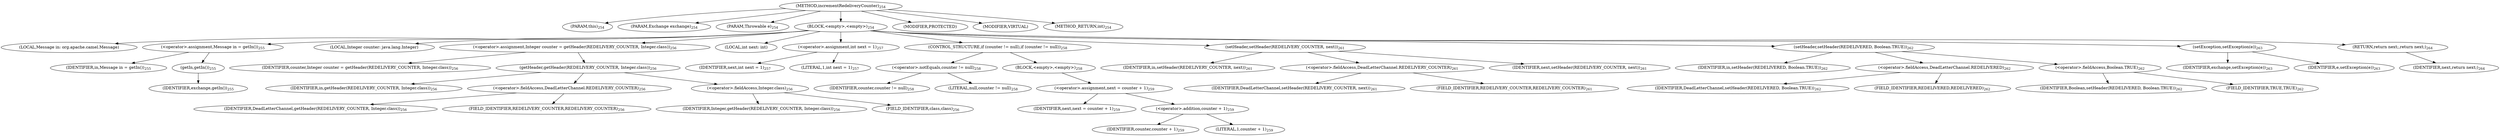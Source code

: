 digraph "incrementRedeliveryCounter" {  
"621" [label = <(METHOD,incrementRedeliveryCounter)<SUB>254</SUB>> ]
"622" [label = <(PARAM,this)<SUB>254</SUB>> ]
"623" [label = <(PARAM,Exchange exchange)<SUB>254</SUB>> ]
"624" [label = <(PARAM,Throwable e)<SUB>254</SUB>> ]
"625" [label = <(BLOCK,&lt;empty&gt;,&lt;empty&gt;)<SUB>254</SUB>> ]
"626" [label = <(LOCAL,Message in: org.apache.camel.Message)> ]
"627" [label = <(&lt;operator&gt;.assignment,Message in = getIn())<SUB>255</SUB>> ]
"628" [label = <(IDENTIFIER,in,Message in = getIn())<SUB>255</SUB>> ]
"629" [label = <(getIn,getIn())<SUB>255</SUB>> ]
"630" [label = <(IDENTIFIER,exchange,getIn())<SUB>255</SUB>> ]
"631" [label = <(LOCAL,Integer counter: java.lang.Integer)> ]
"632" [label = <(&lt;operator&gt;.assignment,Integer counter = getHeader(REDELIVERY_COUNTER, Integer.class))<SUB>256</SUB>> ]
"633" [label = <(IDENTIFIER,counter,Integer counter = getHeader(REDELIVERY_COUNTER, Integer.class))<SUB>256</SUB>> ]
"634" [label = <(getHeader,getHeader(REDELIVERY_COUNTER, Integer.class))<SUB>256</SUB>> ]
"635" [label = <(IDENTIFIER,in,getHeader(REDELIVERY_COUNTER, Integer.class))<SUB>256</SUB>> ]
"636" [label = <(&lt;operator&gt;.fieldAccess,DeadLetterChannel.REDELIVERY_COUNTER)<SUB>256</SUB>> ]
"637" [label = <(IDENTIFIER,DeadLetterChannel,getHeader(REDELIVERY_COUNTER, Integer.class))<SUB>256</SUB>> ]
"638" [label = <(FIELD_IDENTIFIER,REDELIVERY_COUNTER,REDELIVERY_COUNTER)<SUB>256</SUB>> ]
"639" [label = <(&lt;operator&gt;.fieldAccess,Integer.class)<SUB>256</SUB>> ]
"640" [label = <(IDENTIFIER,Integer,getHeader(REDELIVERY_COUNTER, Integer.class))<SUB>256</SUB>> ]
"641" [label = <(FIELD_IDENTIFIER,class,class)<SUB>256</SUB>> ]
"642" [label = <(LOCAL,int next: int)> ]
"643" [label = <(&lt;operator&gt;.assignment,int next = 1)<SUB>257</SUB>> ]
"644" [label = <(IDENTIFIER,next,int next = 1)<SUB>257</SUB>> ]
"645" [label = <(LITERAL,1,int next = 1)<SUB>257</SUB>> ]
"646" [label = <(CONTROL_STRUCTURE,if (counter != null),if (counter != null))<SUB>258</SUB>> ]
"647" [label = <(&lt;operator&gt;.notEquals,counter != null)<SUB>258</SUB>> ]
"648" [label = <(IDENTIFIER,counter,counter != null)<SUB>258</SUB>> ]
"649" [label = <(LITERAL,null,counter != null)<SUB>258</SUB>> ]
"650" [label = <(BLOCK,&lt;empty&gt;,&lt;empty&gt;)<SUB>258</SUB>> ]
"651" [label = <(&lt;operator&gt;.assignment,next = counter + 1)<SUB>259</SUB>> ]
"652" [label = <(IDENTIFIER,next,next = counter + 1)<SUB>259</SUB>> ]
"653" [label = <(&lt;operator&gt;.addition,counter + 1)<SUB>259</SUB>> ]
"654" [label = <(IDENTIFIER,counter,counter + 1)<SUB>259</SUB>> ]
"655" [label = <(LITERAL,1,counter + 1)<SUB>259</SUB>> ]
"656" [label = <(setHeader,setHeader(REDELIVERY_COUNTER, next))<SUB>261</SUB>> ]
"657" [label = <(IDENTIFIER,in,setHeader(REDELIVERY_COUNTER, next))<SUB>261</SUB>> ]
"658" [label = <(&lt;operator&gt;.fieldAccess,DeadLetterChannel.REDELIVERY_COUNTER)<SUB>261</SUB>> ]
"659" [label = <(IDENTIFIER,DeadLetterChannel,setHeader(REDELIVERY_COUNTER, next))<SUB>261</SUB>> ]
"660" [label = <(FIELD_IDENTIFIER,REDELIVERY_COUNTER,REDELIVERY_COUNTER)<SUB>261</SUB>> ]
"661" [label = <(IDENTIFIER,next,setHeader(REDELIVERY_COUNTER, next))<SUB>261</SUB>> ]
"662" [label = <(setHeader,setHeader(REDELIVERED, Boolean.TRUE))<SUB>262</SUB>> ]
"663" [label = <(IDENTIFIER,in,setHeader(REDELIVERED, Boolean.TRUE))<SUB>262</SUB>> ]
"664" [label = <(&lt;operator&gt;.fieldAccess,DeadLetterChannel.REDELIVERED)<SUB>262</SUB>> ]
"665" [label = <(IDENTIFIER,DeadLetterChannel,setHeader(REDELIVERED, Boolean.TRUE))<SUB>262</SUB>> ]
"666" [label = <(FIELD_IDENTIFIER,REDELIVERED,REDELIVERED)<SUB>262</SUB>> ]
"667" [label = <(&lt;operator&gt;.fieldAccess,Boolean.TRUE)<SUB>262</SUB>> ]
"668" [label = <(IDENTIFIER,Boolean,setHeader(REDELIVERED, Boolean.TRUE))<SUB>262</SUB>> ]
"669" [label = <(FIELD_IDENTIFIER,TRUE,TRUE)<SUB>262</SUB>> ]
"670" [label = <(setException,setException(e))<SUB>263</SUB>> ]
"671" [label = <(IDENTIFIER,exchange,setException(e))<SUB>263</SUB>> ]
"672" [label = <(IDENTIFIER,e,setException(e))<SUB>263</SUB>> ]
"673" [label = <(RETURN,return next;,return next;)<SUB>264</SUB>> ]
"674" [label = <(IDENTIFIER,next,return next;)<SUB>264</SUB>> ]
"675" [label = <(MODIFIER,PROTECTED)> ]
"676" [label = <(MODIFIER,VIRTUAL)> ]
"677" [label = <(METHOD_RETURN,int)<SUB>254</SUB>> ]
  "621" -> "622" 
  "621" -> "623" 
  "621" -> "624" 
  "621" -> "625" 
  "621" -> "675" 
  "621" -> "676" 
  "621" -> "677" 
  "625" -> "626" 
  "625" -> "627" 
  "625" -> "631" 
  "625" -> "632" 
  "625" -> "642" 
  "625" -> "643" 
  "625" -> "646" 
  "625" -> "656" 
  "625" -> "662" 
  "625" -> "670" 
  "625" -> "673" 
  "627" -> "628" 
  "627" -> "629" 
  "629" -> "630" 
  "632" -> "633" 
  "632" -> "634" 
  "634" -> "635" 
  "634" -> "636" 
  "634" -> "639" 
  "636" -> "637" 
  "636" -> "638" 
  "639" -> "640" 
  "639" -> "641" 
  "643" -> "644" 
  "643" -> "645" 
  "646" -> "647" 
  "646" -> "650" 
  "647" -> "648" 
  "647" -> "649" 
  "650" -> "651" 
  "651" -> "652" 
  "651" -> "653" 
  "653" -> "654" 
  "653" -> "655" 
  "656" -> "657" 
  "656" -> "658" 
  "656" -> "661" 
  "658" -> "659" 
  "658" -> "660" 
  "662" -> "663" 
  "662" -> "664" 
  "662" -> "667" 
  "664" -> "665" 
  "664" -> "666" 
  "667" -> "668" 
  "667" -> "669" 
  "670" -> "671" 
  "670" -> "672" 
  "673" -> "674" 
}

